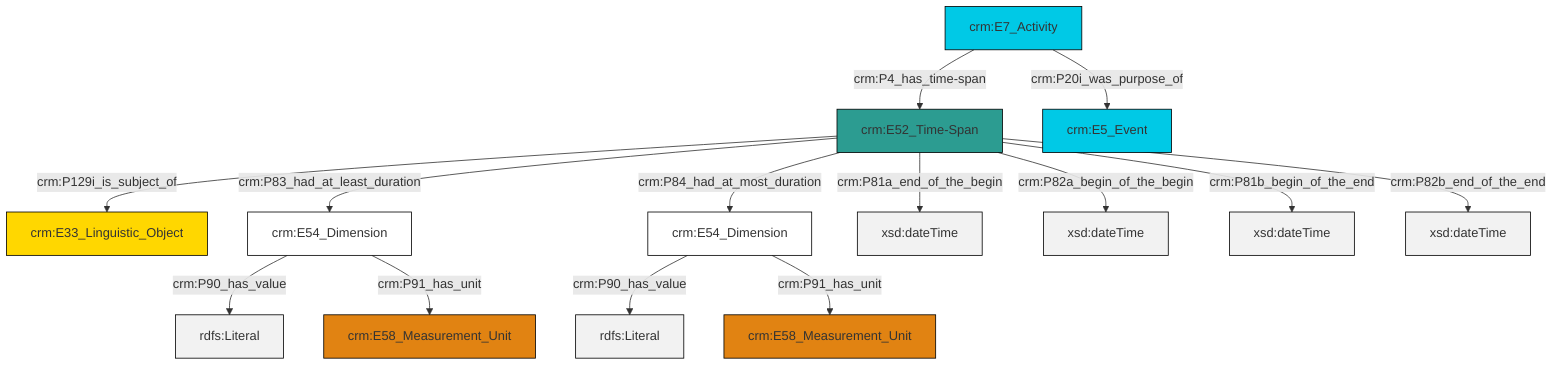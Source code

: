 graph TD
classDef Literal fill:#f2f2f2,stroke:#000000;
classDef CRM_Entity fill:#FFFFFF,stroke:#000000;
classDef Temporal_Entity fill:#00C9E6, stroke:#000000;
classDef Type fill:#E18312, stroke:#000000;
classDef Time-Span fill:#2C9C91, stroke:#000000;
classDef Appellation fill:#FFEB7F, stroke:#000000;
classDef Place fill:#008836, stroke:#000000;
classDef Persistent_Item fill:#B266B2, stroke:#000000;
classDef Conceptual_Object fill:#FFD700, stroke:#000000;
classDef Physical_Thing fill:#D2B48C, stroke:#000000;
classDef Actor fill:#f58aad, stroke:#000000;
classDef PC_Classes fill:#4ce600, stroke:#000000;
classDef Multi fill:#cccccc,stroke:#000000;

0["crm:E52_Time-Span"]:::Time-Span -->|crm:P129i_is_subject_of| 1["crm:E33_Linguistic_Object"]:::Conceptual_Object
0["crm:E52_Time-Span"]:::Time-Span -->|crm:P83_had_at_least_duration| 2["crm:E54_Dimension"]:::CRM_Entity
2["crm:E54_Dimension"]:::CRM_Entity -->|crm:P90_has_value| 3[rdfs:Literal]:::Literal
0["crm:E52_Time-Span"]:::Time-Span -->|crm:P84_had_at_most_duration| 4["crm:E54_Dimension"]:::CRM_Entity
0["crm:E52_Time-Span"]:::Time-Span -->|crm:P81a_end_of_the_begin| 7[xsd:dateTime]:::Literal
12["crm:E7_Activity"]:::Temporal_Entity -->|crm:P4_has_time-span| 0["crm:E52_Time-Span"]:::Time-Span
0["crm:E52_Time-Span"]:::Time-Span -->|crm:P82a_begin_of_the_begin| 14[xsd:dateTime]:::Literal
4["crm:E54_Dimension"]:::CRM_Entity -->|crm:P90_has_value| 15[rdfs:Literal]:::Literal
2["crm:E54_Dimension"]:::CRM_Entity -->|crm:P91_has_unit| 18["crm:E58_Measurement_Unit"]:::Type
0["crm:E52_Time-Span"]:::Time-Span -->|crm:P81b_begin_of_the_end| 19[xsd:dateTime]:::Literal
0["crm:E52_Time-Span"]:::Time-Span -->|crm:P82b_end_of_the_end| 20[xsd:dateTime]:::Literal
12["crm:E7_Activity"]:::Temporal_Entity -->|crm:P20i_was_purpose_of| 16["crm:E5_Event"]:::Temporal_Entity
4["crm:E54_Dimension"]:::CRM_Entity -->|crm:P91_has_unit| 10["crm:E58_Measurement_Unit"]:::Type